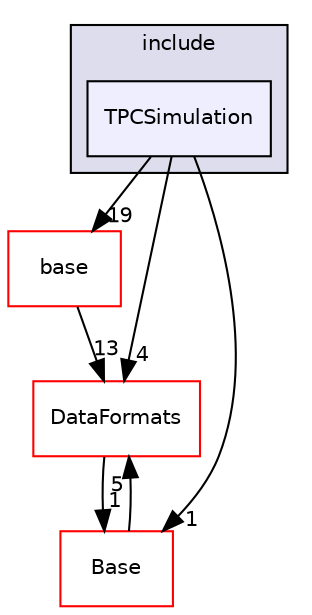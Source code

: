 digraph "/home/travis/build/AliceO2Group/AliceO2/Detectors/TPC/simulation/include/TPCSimulation" {
  bgcolor=transparent;
  compound=true
  node [ fontsize="10", fontname="Helvetica"];
  edge [ labelfontsize="10", labelfontname="Helvetica"];
  subgraph clusterdir_a3959ed40b1558172144f5e1a56e443f {
    graph [ bgcolor="#ddddee", pencolor="black", label="include" fontname="Helvetica", fontsize="10", URL="dir_a3959ed40b1558172144f5e1a56e443f.html"]
  dir_899d345f9fdaa752cfd282604b003f27 [shape=box, label="TPCSimulation", style="filled", fillcolor="#eeeeff", pencolor="black", URL="dir_899d345f9fdaa752cfd282604b003f27.html"];
  }
  dir_677b030cc750909e4cd27413873678d8 [shape=box label="base" color="red" URL="dir_677b030cc750909e4cd27413873678d8.html"];
  dir_37c90836491b695b472bf98d1be8336b [shape=box label="Base" color="red" URL="dir_37c90836491b695b472bf98d1be8336b.html"];
  dir_2171f7ec022c5423887b07c69b2f5b48 [shape=box label="DataFormats" color="red" URL="dir_2171f7ec022c5423887b07c69b2f5b48.html"];
  dir_677b030cc750909e4cd27413873678d8->dir_2171f7ec022c5423887b07c69b2f5b48 [headlabel="13", labeldistance=1.5 headhref="dir_000187_000052.html"];
  dir_37c90836491b695b472bf98d1be8336b->dir_2171f7ec022c5423887b07c69b2f5b48 [headlabel="5", labeldistance=1.5 headhref="dir_000139_000052.html"];
  dir_899d345f9fdaa752cfd282604b003f27->dir_677b030cc750909e4cd27413873678d8 [headlabel="19", labeldistance=1.5 headhref="dir_000166_000187.html"];
  dir_899d345f9fdaa752cfd282604b003f27->dir_37c90836491b695b472bf98d1be8336b [headlabel="1", labeldistance=1.5 headhref="dir_000166_000139.html"];
  dir_899d345f9fdaa752cfd282604b003f27->dir_2171f7ec022c5423887b07c69b2f5b48 [headlabel="4", labeldistance=1.5 headhref="dir_000166_000052.html"];
  dir_2171f7ec022c5423887b07c69b2f5b48->dir_37c90836491b695b472bf98d1be8336b [headlabel="1", labeldistance=1.5 headhref="dir_000052_000139.html"];
}
